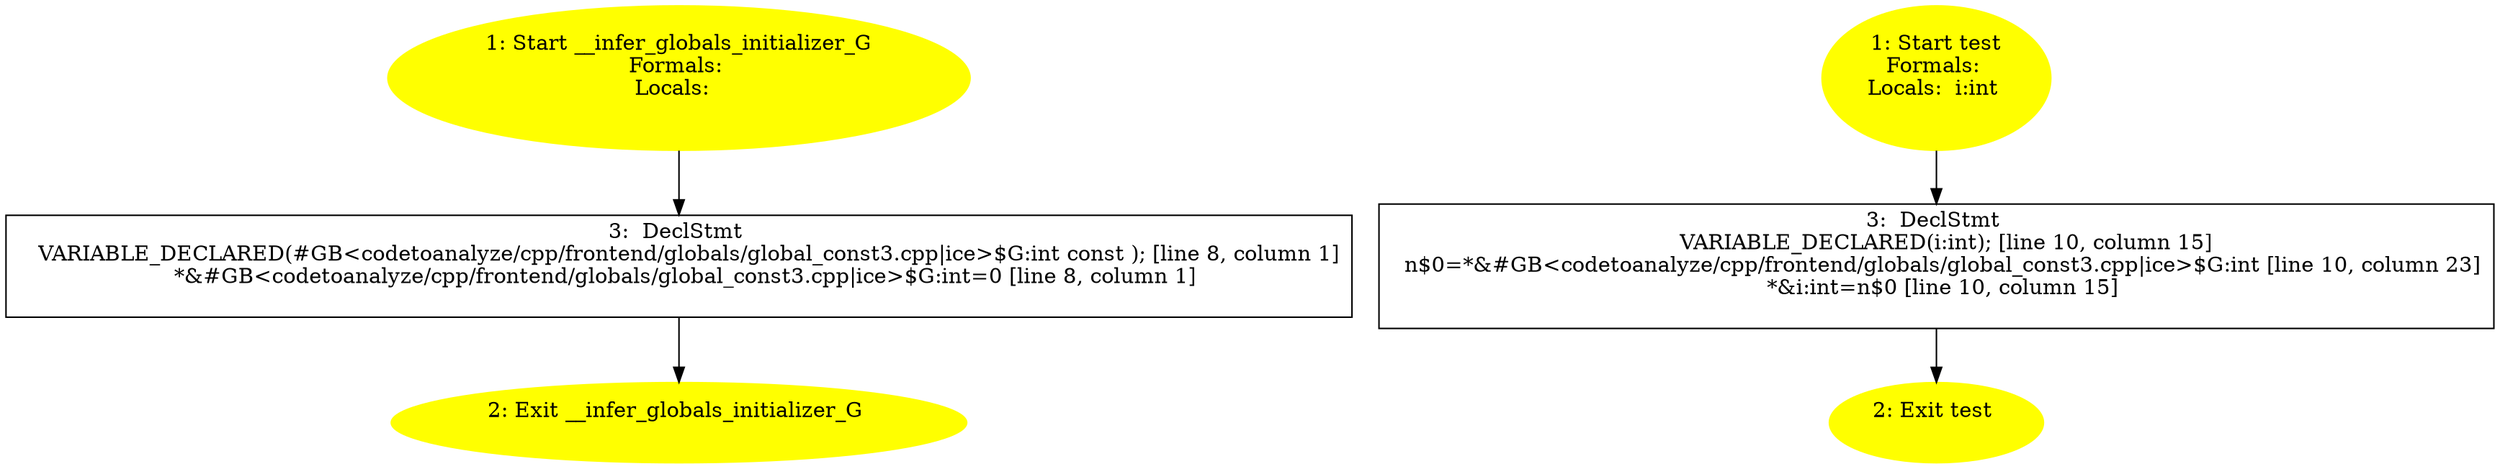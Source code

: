 /* @generated */
digraph cfg {
"__infer_globals_initializer_G.b72b93e9e8b8fb24_1" [label="1: Start __infer_globals_initializer_G\nFormals: \nLocals:  \n  " color=yellow style=filled]
	

	 "__infer_globals_initializer_G.b72b93e9e8b8fb24_1" -> "__infer_globals_initializer_G.b72b93e9e8b8fb24_3" ;
"__infer_globals_initializer_G.b72b93e9e8b8fb24_2" [label="2: Exit __infer_globals_initializer_G \n  " color=yellow style=filled]
	

"__infer_globals_initializer_G.b72b93e9e8b8fb24_3" [label="3:  DeclStmt \n   VARIABLE_DECLARED(#GB<codetoanalyze/cpp/frontend/globals/global_const3.cpp|ice>$G:int const ); [line 8, column 1]\n  *&#GB<codetoanalyze/cpp/frontend/globals/global_const3.cpp|ice>$G:int=0 [line 8, column 1]\n " shape="box"]
	

	 "__infer_globals_initializer_G.b72b93e9e8b8fb24_3" -> "__infer_globals_initializer_G.b72b93e9e8b8fb24_2" ;
"test#18241244337164948030.afc14f193ad97442_1" [label="1: Start test\nFormals: \nLocals:  i:int \n  " color=yellow style=filled]
	

	 "test#18241244337164948030.afc14f193ad97442_1" -> "test#18241244337164948030.afc14f193ad97442_3" ;
"test#18241244337164948030.afc14f193ad97442_2" [label="2: Exit test \n  " color=yellow style=filled]
	

"test#18241244337164948030.afc14f193ad97442_3" [label="3:  DeclStmt \n   VARIABLE_DECLARED(i:int); [line 10, column 15]\n  n$0=*&#GB<codetoanalyze/cpp/frontend/globals/global_const3.cpp|ice>$G:int [line 10, column 23]\n  *&i:int=n$0 [line 10, column 15]\n " shape="box"]
	

	 "test#18241244337164948030.afc14f193ad97442_3" -> "test#18241244337164948030.afc14f193ad97442_2" ;
}
